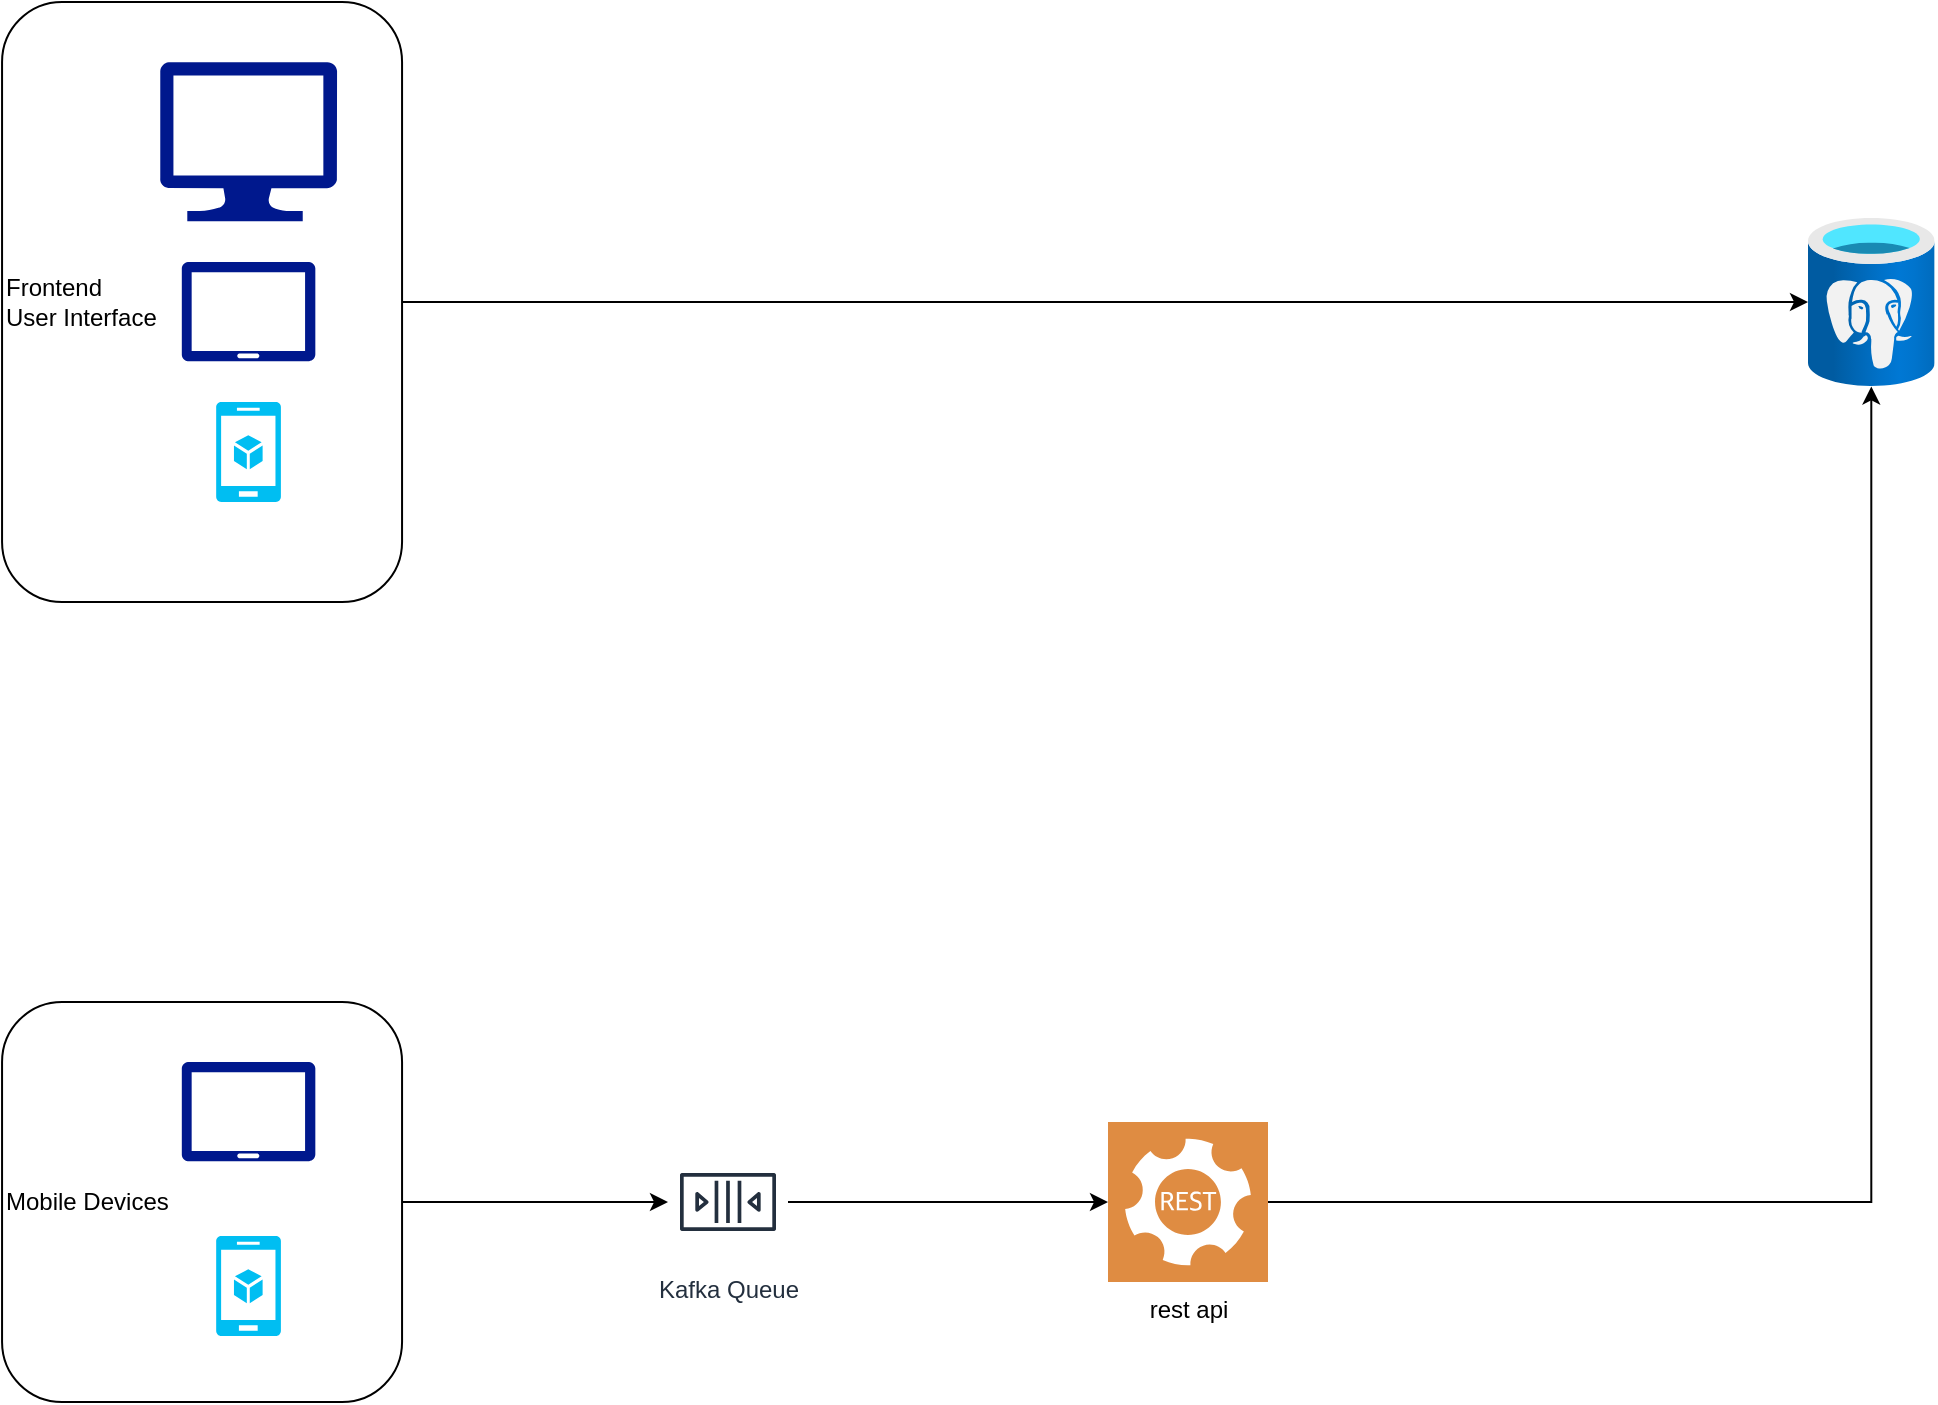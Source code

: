 <mxfile version="20.4.1" type="github">
  <diagram id="BarEqBVb0WC6vREw9uG_" name="Page-1">
    <mxGraphModel dx="1422" dy="794" grid="1" gridSize="10" guides="1" tooltips="1" connect="1" arrows="1" fold="1" page="1" pageScale="1" pageWidth="1100" pageHeight="850" math="0" shadow="0">
      <root>
        <mxCell id="0" />
        <mxCell id="1" parent="0" />
        <mxCell id="vLz9hYa6SVL2EcWj9cTR-44" style="edgeStyle=orthogonalEdgeStyle;rounded=0;orthogonalLoop=1;jettySize=auto;html=1;exitX=1;exitY=0.5;exitDx=0;exitDy=0;" edge="1" parent="1" source="vLz9hYa6SVL2EcWj9cTR-38" target="vLz9hYa6SVL2EcWj9cTR-5">
          <mxGeometry relative="1" as="geometry" />
        </mxCell>
        <mxCell id="vLz9hYa6SVL2EcWj9cTR-38" value="&lt;div style=&quot;&quot;&gt;Mobile Devices&lt;/div&gt;" style="rounded=1;whiteSpace=wrap;html=1;align=left;fillOpacity=0;" vertex="1" parent="1">
          <mxGeometry x="7.03" y="550" width="200" height="200" as="geometry" />
        </mxCell>
        <mxCell id="vLz9hYa6SVL2EcWj9cTR-45" style="edgeStyle=orthogonalEdgeStyle;rounded=0;orthogonalLoop=1;jettySize=auto;html=1;exitX=1;exitY=0.5;exitDx=0;exitDy=0;" edge="1" parent="1" source="vLz9hYa6SVL2EcWj9cTR-35" target="vLz9hYa6SVL2EcWj9cTR-25">
          <mxGeometry relative="1" as="geometry">
            <mxPoint x="890" y="200" as="targetPoint" />
          </mxGeometry>
        </mxCell>
        <mxCell id="vLz9hYa6SVL2EcWj9cTR-35" value="&lt;div style=&quot;&quot;&gt;&lt;span style=&quot;background-color: initial;&quot;&gt;Frontend&lt;br&gt;User Interface&lt;/span&gt;&lt;/div&gt;" style="rounded=1;whiteSpace=wrap;html=1;align=left;fillOpacity=0;" vertex="1" parent="1">
          <mxGeometry x="7.03" y="50" width="200" height="300" as="geometry" />
        </mxCell>
        <mxCell id="vLz9hYa6SVL2EcWj9cTR-2" value="" style="verticalLabelPosition=bottom;html=1;verticalAlign=top;align=center;strokeColor=none;fillColor=#00BEF2;shape=mxgraph.azure.mobile_services;pointerEvents=1;" vertex="1" parent="1">
          <mxGeometry x="114.02" y="667" width="32.5" height="50" as="geometry" />
        </mxCell>
        <mxCell id="vLz9hYa6SVL2EcWj9cTR-4" value="" style="sketch=0;aspect=fixed;pointerEvents=1;shadow=0;dashed=0;html=1;strokeColor=none;labelPosition=center;verticalLabelPosition=bottom;verticalAlign=top;align=center;fillColor=#00188D;shape=mxgraph.azure.tablet;" vertex="1" parent="1">
          <mxGeometry x="96.75" y="580" width="67.03" height="49.6" as="geometry" />
        </mxCell>
        <mxCell id="vLz9hYa6SVL2EcWj9cTR-24" style="edgeStyle=orthogonalEdgeStyle;rounded=0;orthogonalLoop=1;jettySize=auto;html=1;" edge="1" parent="1" source="vLz9hYa6SVL2EcWj9cTR-5" target="vLz9hYa6SVL2EcWj9cTR-23">
          <mxGeometry relative="1" as="geometry" />
        </mxCell>
        <mxCell id="vLz9hYa6SVL2EcWj9cTR-5" value="Kafka Queue" style="sketch=0;outlineConnect=0;fontColor=#232F3E;gradientColor=none;strokeColor=#232F3E;fillColor=#ffffff;dashed=0;verticalLabelPosition=bottom;verticalAlign=top;align=center;html=1;fontSize=12;fontStyle=0;aspect=fixed;shape=mxgraph.aws4.resourceIcon;resIcon=mxgraph.aws4.queue;" vertex="1" parent="1">
          <mxGeometry x="340" y="620" width="60" height="60" as="geometry" />
        </mxCell>
        <mxCell id="vLz9hYa6SVL2EcWj9cTR-36" style="edgeStyle=orthogonalEdgeStyle;rounded=0;orthogonalLoop=1;jettySize=auto;html=1;" edge="1" parent="1" source="vLz9hYa6SVL2EcWj9cTR-23" target="vLz9hYa6SVL2EcWj9cTR-25">
          <mxGeometry relative="1" as="geometry" />
        </mxCell>
        <mxCell id="vLz9hYa6SVL2EcWj9cTR-23" value="rest api" style="sketch=0;pointerEvents=1;shadow=0;dashed=0;html=1;strokeColor=none;fillColor=#DF8C42;labelPosition=center;verticalLabelPosition=bottom;verticalAlign=top;align=center;outlineConnect=0;shape=mxgraph.veeam2.restful_api;" vertex="1" parent="1">
          <mxGeometry x="560" y="610" width="80" height="80" as="geometry" />
        </mxCell>
        <mxCell id="vLz9hYa6SVL2EcWj9cTR-25" value="" style="aspect=fixed;html=1;points=[];align=center;image;fontSize=12;image=img/lib/azure2/databases/Azure_Database_PostgreSQL_Server.svg;" vertex="1" parent="1">
          <mxGeometry x="910" y="157.8" width="63.3" height="84.4" as="geometry" />
        </mxCell>
        <mxCell id="vLz9hYa6SVL2EcWj9cTR-26" value="" style="sketch=0;aspect=fixed;pointerEvents=1;shadow=0;dashed=0;html=1;strokeColor=none;labelPosition=center;verticalLabelPosition=bottom;verticalAlign=top;align=center;fillColor=#00188D;shape=mxgraph.azure.computer" vertex="1" parent="1">
          <mxGeometry x="86.01" y="80" width="88.52" height="79.67" as="geometry" />
        </mxCell>
        <mxCell id="vLz9hYa6SVL2EcWj9cTR-27" value="" style="sketch=0;aspect=fixed;pointerEvents=1;shadow=0;dashed=0;html=1;strokeColor=none;labelPosition=center;verticalLabelPosition=bottom;verticalAlign=top;align=center;fillColor=#00188D;shape=mxgraph.azure.tablet;" vertex="1" parent="1">
          <mxGeometry x="96.75" y="180.0" width="67.03" height="49.6" as="geometry" />
        </mxCell>
        <mxCell id="vLz9hYa6SVL2EcWj9cTR-30" value="" style="verticalLabelPosition=bottom;html=1;verticalAlign=top;align=center;strokeColor=none;fillColor=#00BEF2;shape=mxgraph.azure.mobile_services;pointerEvents=1;" vertex="1" parent="1">
          <mxGeometry x="114.02" y="250" width="32.5" height="50" as="geometry" />
        </mxCell>
      </root>
    </mxGraphModel>
  </diagram>
</mxfile>
